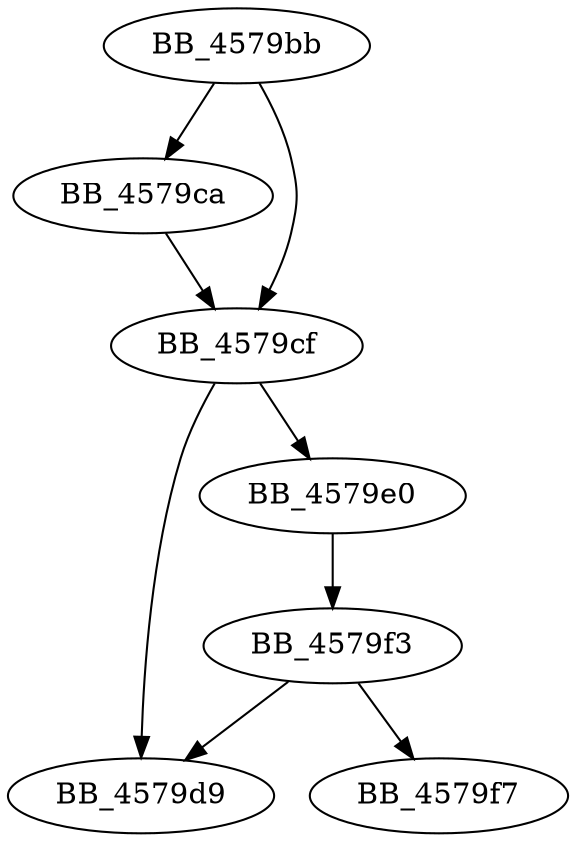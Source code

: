 DiGraph sub_4579BB{
BB_4579bb->BB_4579ca
BB_4579bb->BB_4579cf
BB_4579ca->BB_4579cf
BB_4579cf->BB_4579d9
BB_4579cf->BB_4579e0
BB_4579e0->BB_4579f3
BB_4579f3->BB_4579d9
BB_4579f3->BB_4579f7
}
